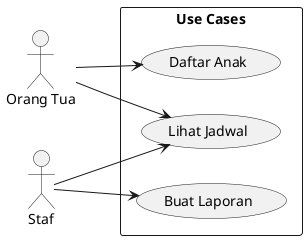 @startuml DaycareUseCase

left to right direction
skinparam packageStyle rectangle

actor "Orang Tua" as OrangTua
actor "Staf" as Staf

rectangle "Use Cases" {
  usecase "Daftar Anak" as DaftarAnak
  usecase "Lihat Jadwal" as LihatJadwal
  usecase "Buat Laporan" as BuatLaporan

  OrangTua --> DaftarAnak
  OrangTua --> LihatJadwal

  Staf --> LihatJadwal
  Staf --> BuatLaporan
}

@enduml
